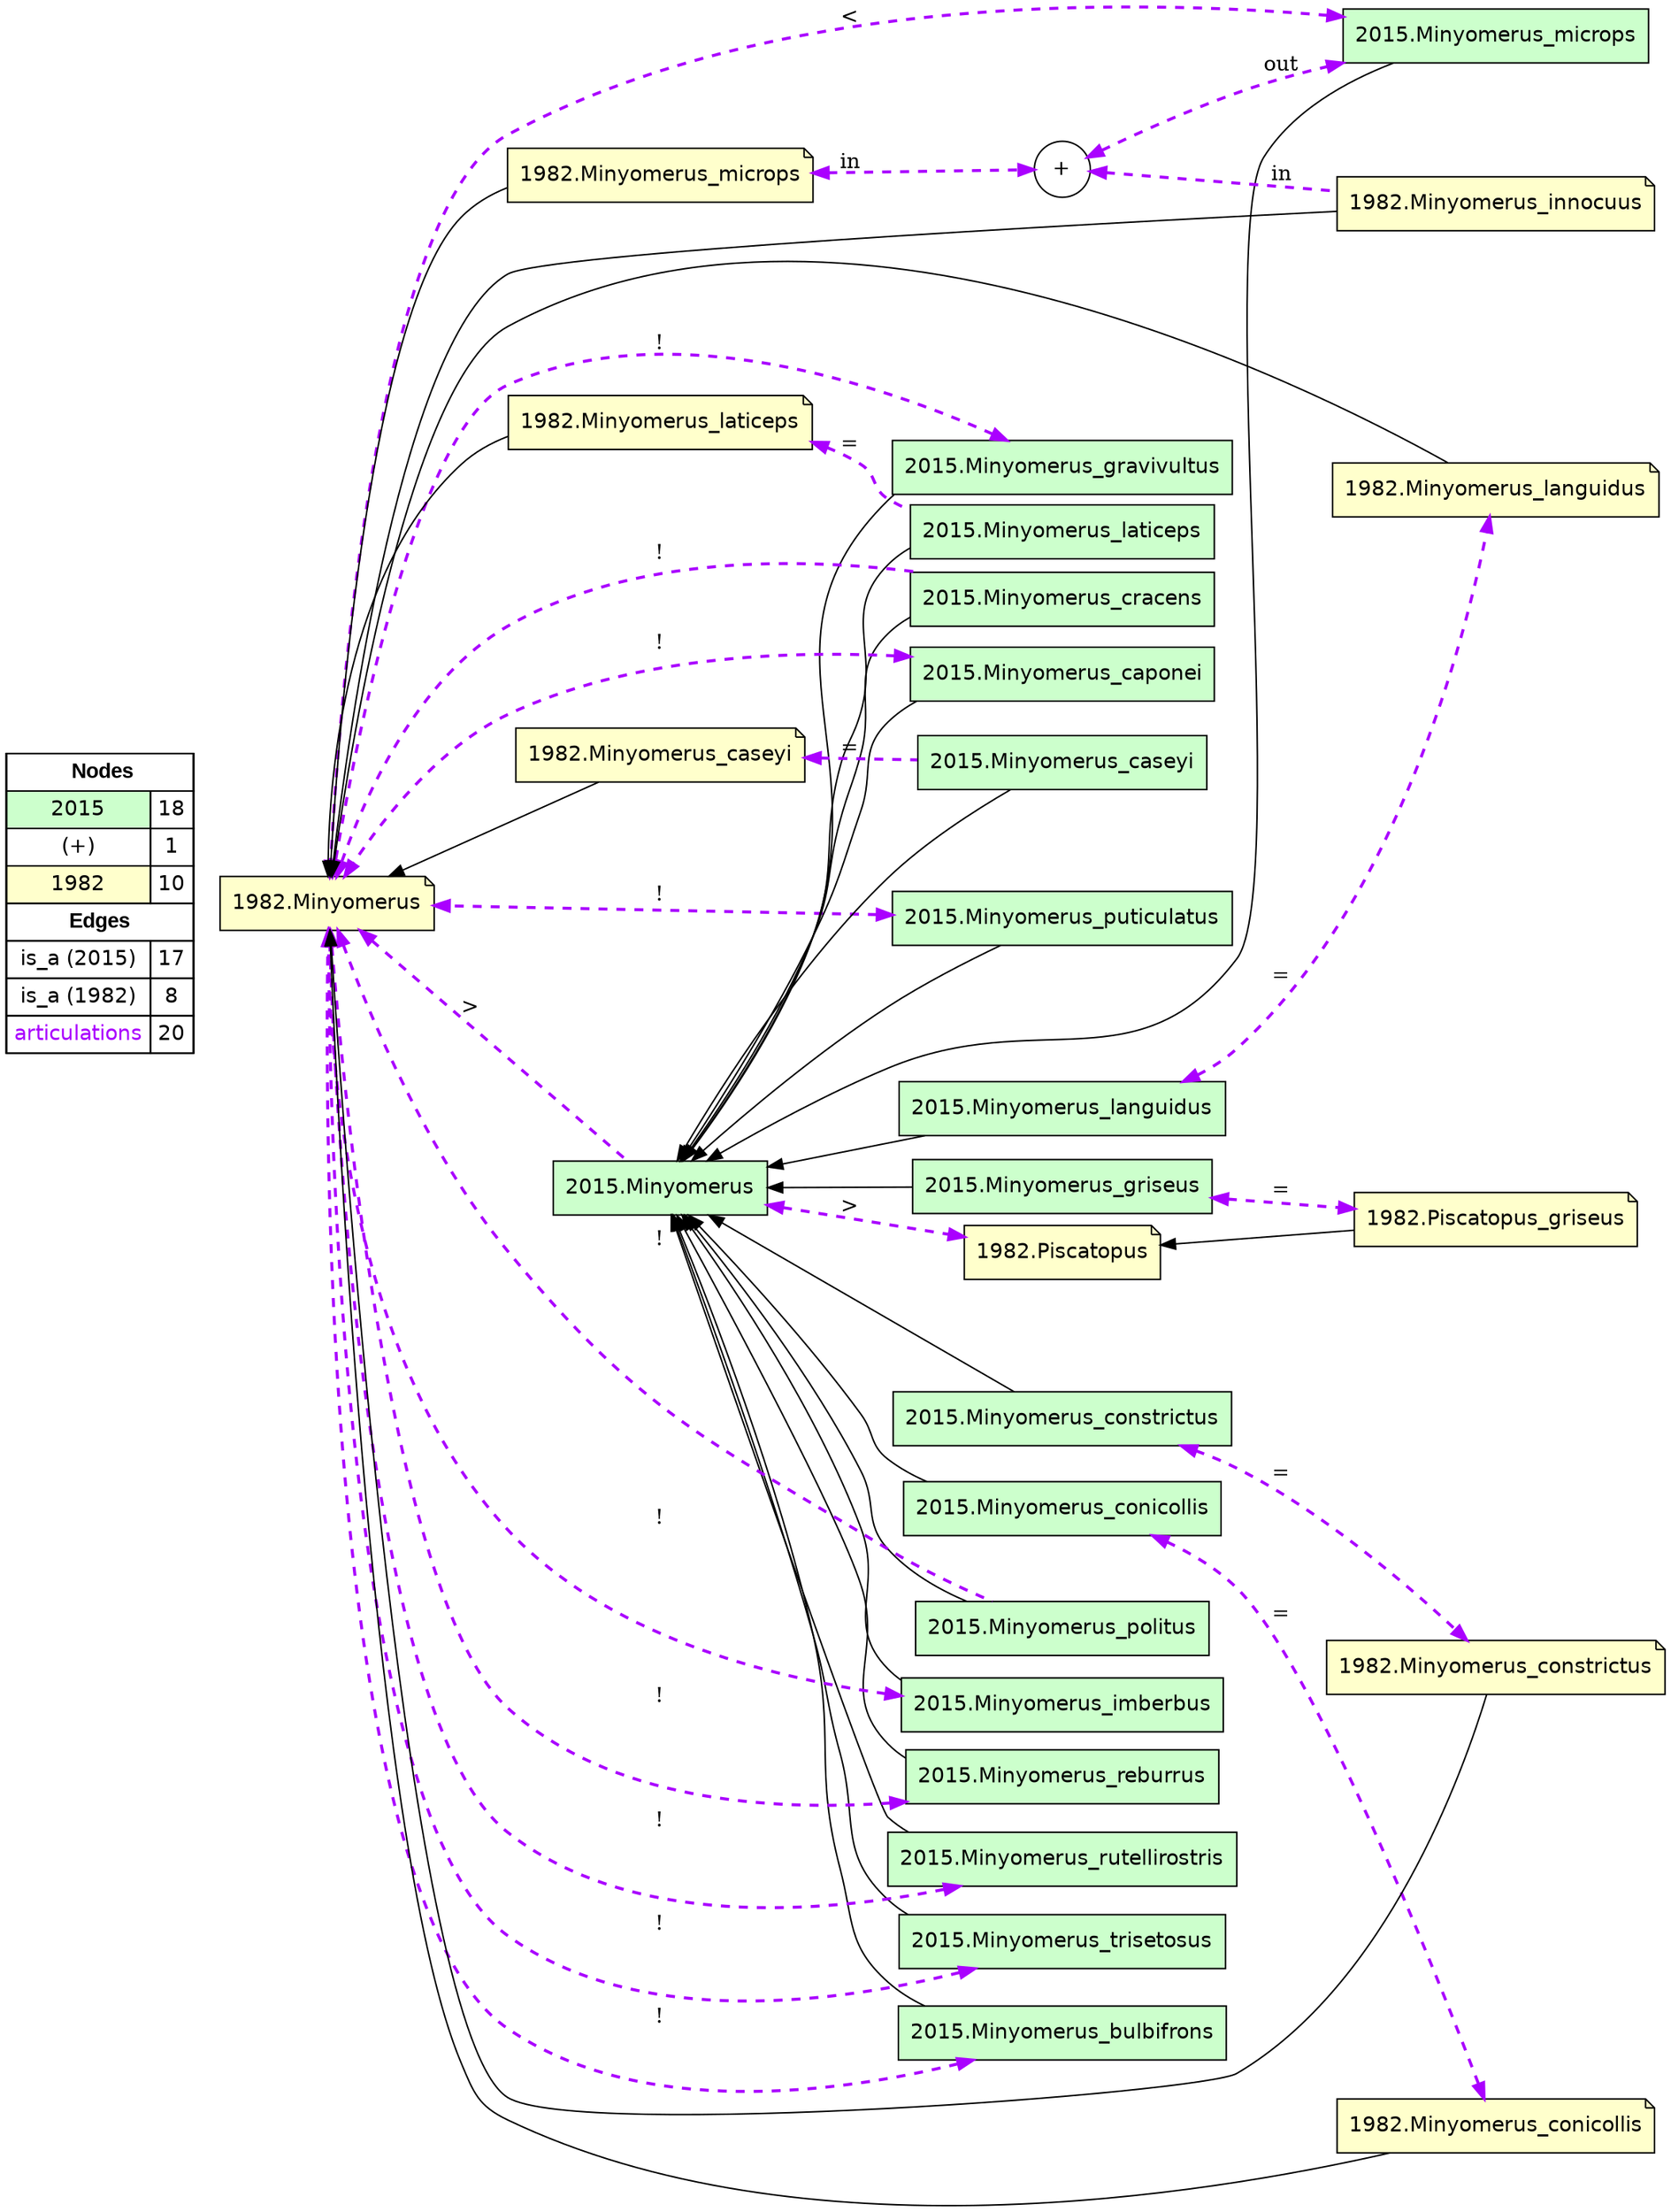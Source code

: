 digraph{
rankdir=LR
node[shape=circle style=filled fillcolor="#FFFFFF"] 
node[shape=box style=filled fillcolor="#CCFFCC" fontname="helvetica"] 
"2015.Minyomerus_languidus"
"2015.Minyomerus_cracens"
"2015.Minyomerus_gravivultus"
"2015.Minyomerus_microps"
"2015.Minyomerus_caseyi"
"2015.Minyomerus_puticulatus"
"2015.Minyomerus"
"2015.Minyomerus_laticeps"
"2015.Minyomerus_caponei"
"2015.Minyomerus_reburrus"
"2015.Minyomerus_rutellirostris"
"2015.Minyomerus_trisetosus"
"2015.Minyomerus_conicollis"
"2015.Minyomerus_bulbifrons"
"2015.Minyomerus_politus"
"2015.Minyomerus_constrictus"
"2015.Minyomerus_imberbus"
"2015.Minyomerus_griseus"
node[shape=circle style=filled fillcolor="#FFFFFF"] 
node[shape=circle style=filled fillcolor="#FFFFFF"] 
"2015Minyomerus_microps+" [label="+"]
node[shape=circle style=filled fillcolor="#FFFFFF"] 
node[shape=note style=filled fillcolor="#FFFFCC" fontname="helvetica"] 
"1982.Minyomerus_caseyi"
"1982.Piscatopus"
"1982.Minyomerus"
"1982.Minyomerus_conicollis"
"1982.Piscatopus_griseus"
"1982.Minyomerus_constrictus"
"1982.Minyomerus_languidus"
"1982.Minyomerus_laticeps"
"1982.Minyomerus_microps"
"1982.Minyomerus_innocuus"
edge[style=solid color="#000000" constraint=true penwidth=1 dir=forward]
edge[style=solid color="#000000" constraint=true penwidth=1 dir=forward]
"2015.Minyomerus" -> "2015.Minyomerus_caponei" [dir=back]
"2015.Minyomerus" -> "2015.Minyomerus_languidus" [dir=back]
"2015.Minyomerus" -> "2015.Minyomerus_rutellirostris" [dir=back]
"2015.Minyomerus" -> "2015.Minyomerus_laticeps" [dir=back]
"2015.Minyomerus" -> "2015.Minyomerus_bulbifrons" [dir=back]
"2015.Minyomerus" -> "2015.Minyomerus_caseyi" [dir=back]
"2015.Minyomerus" -> "2015.Minyomerus_griseus" [dir=back]
"2015.Minyomerus" -> "2015.Minyomerus_constrictus" [dir=back]
"2015.Minyomerus" -> "2015.Minyomerus_imberbus" [dir=back]
"2015.Minyomerus" -> "2015.Minyomerus_cracens" [dir=back]
"2015.Minyomerus" -> "2015.Minyomerus_microps" [dir=back]
"2015.Minyomerus" -> "2015.Minyomerus_puticulatus" [dir=back]
"2015.Minyomerus" -> "2015.Minyomerus_reburrus" [dir=back]
"2015.Minyomerus" -> "2015.Minyomerus_gravivultus" [dir=back]
"2015.Minyomerus" -> "2015.Minyomerus_trisetosus" [dir=back]
"2015.Minyomerus" -> "2015.Minyomerus_conicollis" [dir=back]
"2015.Minyomerus" -> "2015.Minyomerus_politus" [dir=back]
edge[style=solid color="#000000" constraint=true penwidth=1 dir=forward]
edge[style=solid color="#000000" constraint=true penwidth=1 dir=forward]
"1982.Minyomerus" -> "1982.Minyomerus_innocuus" [dir=back]
"1982.Minyomerus" -> "1982.Minyomerus_laticeps" [dir=back]
"1982.Minyomerus" -> "1982.Minyomerus_conicollis" [dir=back]
"1982.Minyomerus" -> "1982.Minyomerus_microps" [dir=back]
"1982.Minyomerus" -> "1982.Minyomerus_languidus" [dir=back]
"1982.Minyomerus" -> "1982.Minyomerus_caseyi" [dir=back]
"1982.Minyomerus" -> "1982.Minyomerus_constrictus" [dir=back]
"1982.Piscatopus" -> "1982.Piscatopus_griseus" [dir=back]
edge[style=solid color="#000000" constraint=true penwidth=1 dir=forward]
edge[style=dashed color="#AA00FF" constraint=true penwidth=2 dir=both]
"2015.Minyomerus_gravivultus" -> "1982.Minyomerus" [label="!"]
"2015.Minyomerus_rutellirostris" -> "1982.Minyomerus" [label="!"]
"2015.Minyomerus_imberbus" -> "1982.Minyomerus" [label="!"]
"2015.Minyomerus_griseus" -> "1982.Piscatopus_griseus" [label="="]
"2015.Minyomerus_conicollis" -> "1982.Minyomerus_conicollis" [label="="]
"1982.Minyomerus_microps" -> "2015Minyomerus_microps+" [label="in"]
"2015.Minyomerus_trisetosus" -> "1982.Minyomerus" [label="!"]
"2015.Minyomerus_bulbifrons" -> "1982.Minyomerus" [label="!"]
"2015.Minyomerus_languidus" -> "1982.Minyomerus_languidus" [label="="]
"2015.Minyomerus_microps" -> "1982.Minyomerus" [label="<"]
"2015.Minyomerus_puticulatus" -> "1982.Minyomerus" [label="!"]
"2015.Minyomerus_reburrus" -> "1982.Minyomerus" [label="!"]
"2015.Minyomerus_caponei" -> "1982.Minyomerus" [label="!"]
"2015.Minyomerus_constrictus" -> "1982.Minyomerus_constrictus" [label="="]
"2015.Minyomerus" -> "1982.Piscatopus" [label=">"]
"2015Minyomerus_microps+" -> "2015.Minyomerus_microps" [label="out"]
"1982.Minyomerus_laticeps" -> "2015.Minyomerus_laticeps" [dir=back] [label="="]
"1982.Minyomerus" -> "2015.Minyomerus_politus" [dir=back] [label="!"]
"2015Minyomerus_microps+" -> "1982.Minyomerus_innocuus" [dir=back] [label="in"]
"1982.Minyomerus_caseyi" -> "2015.Minyomerus_caseyi" [dir=back] [label="="]
"1982.Minyomerus" -> "2015.Minyomerus" [dir=back] [label=">"]
"1982.Minyomerus" -> "2015.Minyomerus_cracens" [dir=back] [label="!"]
node[shape=box] 
{rank=source Legend [fillcolor= white margin=0 label=< 
 <TABLE BORDER="0" CELLBORDER="1" CELLSPACING="0" CELLPADDING="4"> 
<TR> <TD COLSPAN="2"><font face="Arial Black"> Nodes</font></TD> </TR> 
<TR> 
 <TD bgcolor="#CCFFCC" fontname="helvetica">2015</TD> 
 <TD>18</TD> 
 </TR> 
<TR> 
 <TD bgcolor="#FFFFFF">(+)</TD> 
 <TD>1</TD> 
 </TR> 
<TR> 
 <TD bgcolor="#FFFFCC" fontname="helvetica">1982</TD> 
 <TD>10</TD> 
 </TR> 
<TR> <TD COLSPAN="2"><font face = "Arial Black"> Edges </font></TD> </TR> 
<TR> 
 <TD><font color ="#000000">is_a (2015)</font></TD><TD>17</TD>
</TR>
<TR> 
 <TD><font color ="#000000">is_a (1982)</font></TD><TD>8</TD>
</TR>
<TR> 
 <TD><font color ="#AA00FF">articulations</font></TD><TD>20</TD>
</TR>
</TABLE> 
 >] } 
}